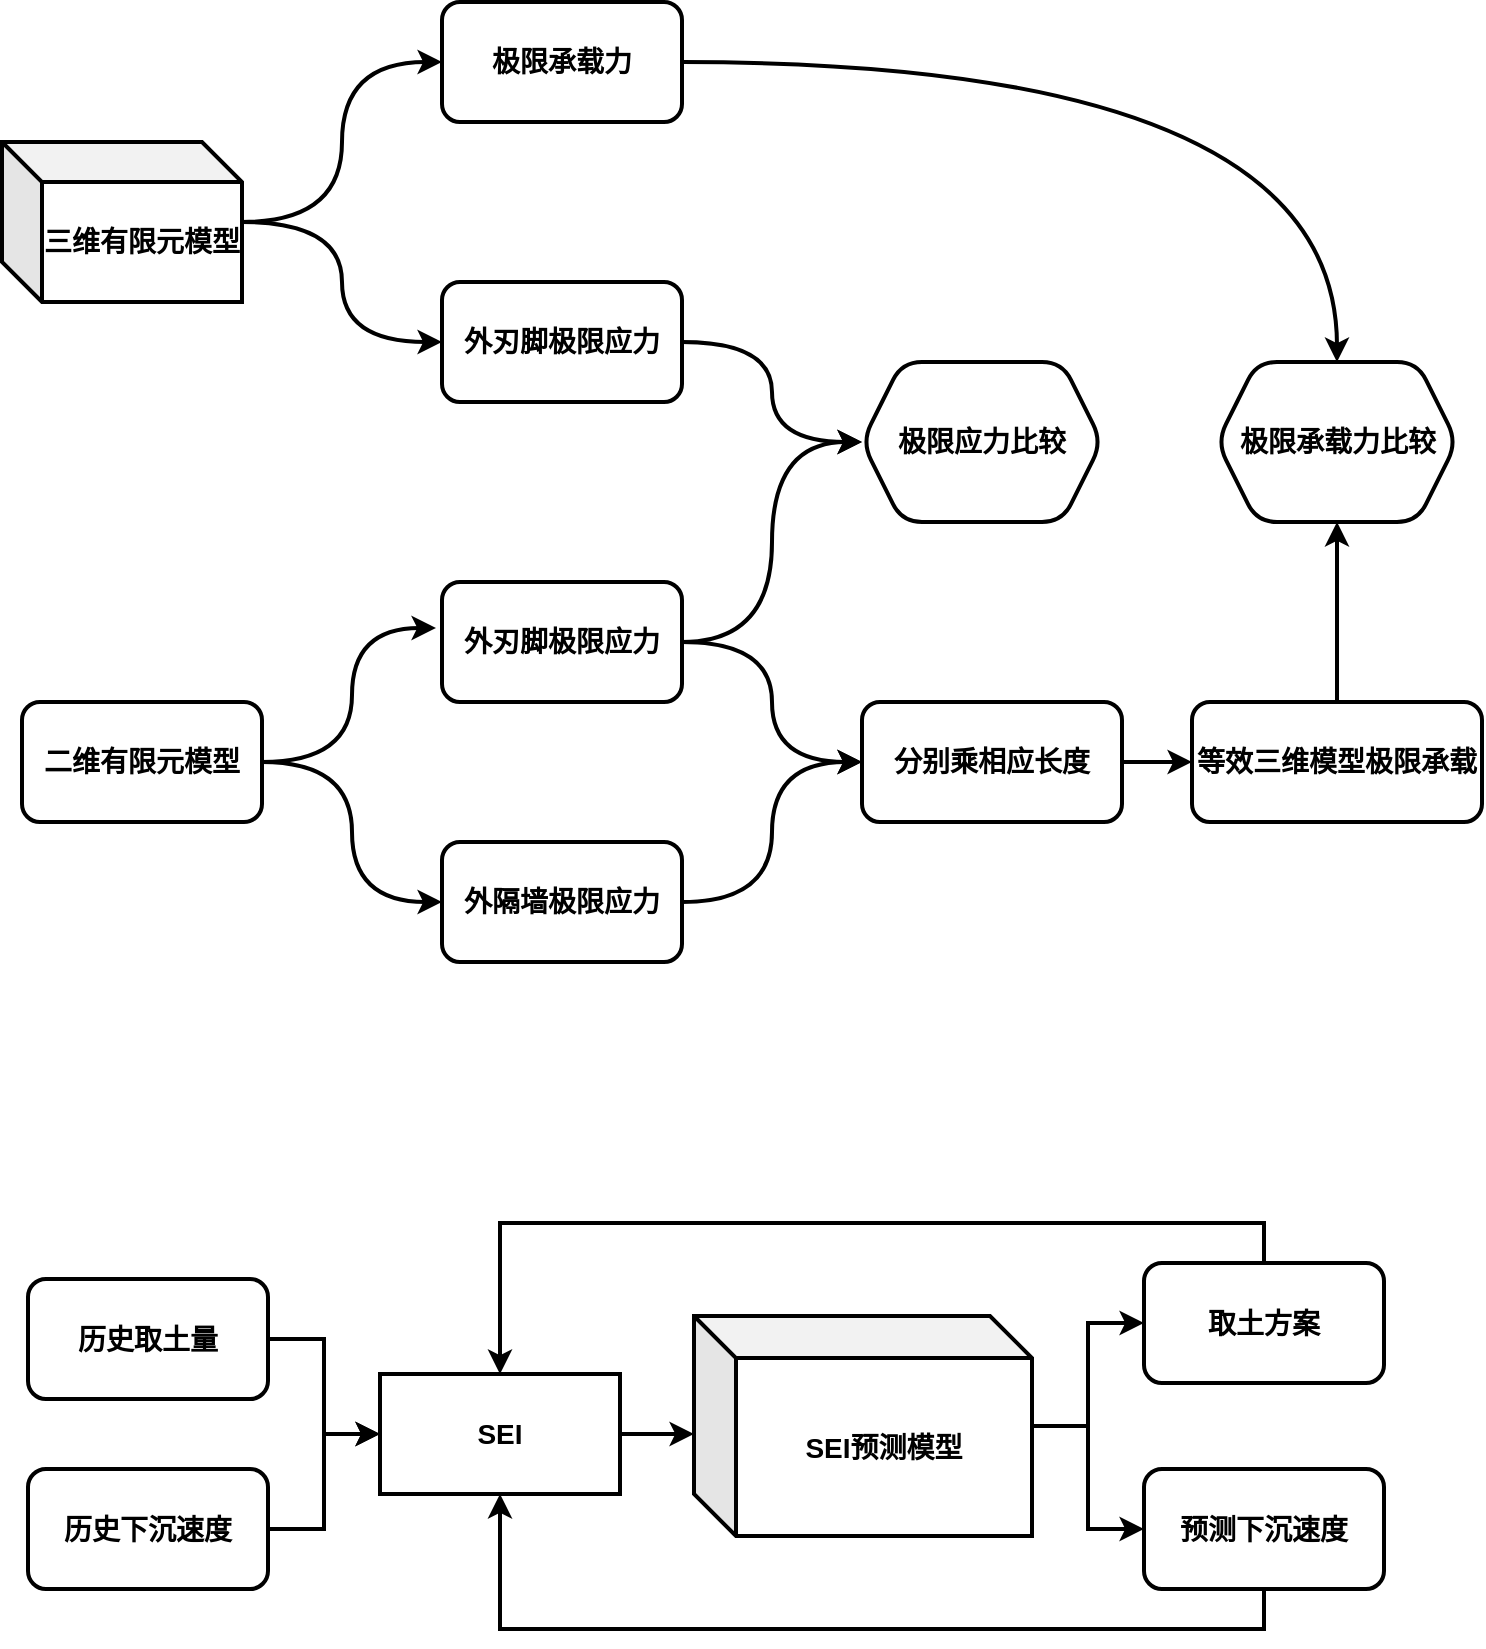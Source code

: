 <mxfile version="15.3.0" type="github"><diagram id="kkby1-pIhW4591fPjMpG" name="Page-1"><mxGraphModel dx="942" dy="583" grid="0" gridSize="10" guides="1" tooltips="0" connect="1" arrows="1" fold="1" page="0" pageScale="1" pageWidth="827" pageHeight="1169" math="0" shadow="0"><root><mxCell id="0"/><mxCell id="1" parent="0"/><mxCell id="zLAlRyljXS-3g5k5XbjF-33" style="edgeStyle=orthogonalEdgeStyle;curved=1;rounded=1;orthogonalLoop=1;jettySize=auto;html=1;fontSize=14;endSize=6;strokeWidth=2;" parent="1" source="zLAlRyljXS-3g5k5XbjF-2" target="zLAlRyljXS-3g5k5XbjF-32" edge="1"><mxGeometry relative="1" as="geometry"/></mxCell><mxCell id="zLAlRyljXS-3g5k5XbjF-2" value="极限承载力" style="whiteSpace=wrap;html=1;rounded=1;fontSize=14;fontStyle=1;strokeWidth=2;" parent="1" vertex="1"><mxGeometry x="290" y="50" width="120" height="60" as="geometry"/></mxCell><mxCell id="zLAlRyljXS-3g5k5XbjF-30" style="edgeStyle=orthogonalEdgeStyle;curved=1;rounded=1;orthogonalLoop=1;jettySize=auto;html=1;entryX=0;entryY=0.5;entryDx=0;entryDy=0;fontSize=14;endSize=6;strokeWidth=2;" parent="1" source="zLAlRyljXS-3g5k5XbjF-3" target="zLAlRyljXS-3g5k5XbjF-27" edge="1"><mxGeometry relative="1" as="geometry"/></mxCell><mxCell id="zLAlRyljXS-3g5k5XbjF-3" value="外刃脚极限应力" style="whiteSpace=wrap;html=1;rounded=1;fontSize=14;fontStyle=1;strokeWidth=2;" parent="1" vertex="1"><mxGeometry x="290" y="190" width="120" height="60" as="geometry"/></mxCell><mxCell id="zLAlRyljXS-3g5k5XbjF-10" style="edgeStyle=orthogonalEdgeStyle;orthogonalLoop=1;jettySize=auto;html=1;exitX=1;exitY=0.5;exitDx=0;exitDy=0;entryX=-0.025;entryY=0.383;entryDx=0;entryDy=0;entryPerimeter=0;curved=1;strokeWidth=2;" parent="1" source="zLAlRyljXS-3g5k5XbjF-4" target="zLAlRyljXS-3g5k5XbjF-5" edge="1"><mxGeometry relative="1" as="geometry"/></mxCell><mxCell id="zLAlRyljXS-3g5k5XbjF-11" style="edgeStyle=orthogonalEdgeStyle;orthogonalLoop=1;jettySize=auto;html=1;entryX=0;entryY=0.5;entryDx=0;entryDy=0;curved=1;strokeWidth=2;" parent="1" source="zLAlRyljXS-3g5k5XbjF-4" target="zLAlRyljXS-3g5k5XbjF-6" edge="1"><mxGeometry relative="1" as="geometry"/></mxCell><mxCell id="zLAlRyljXS-3g5k5XbjF-4" value="二维有限元模型" style="whiteSpace=wrap;html=1;rounded=1;fontSize=14;fontStyle=1;strokeWidth=2;" parent="1" vertex="1"><mxGeometry x="80" y="400" width="120" height="60" as="geometry"/></mxCell><mxCell id="zLAlRyljXS-3g5k5XbjF-15" style="edgeStyle=orthogonalEdgeStyle;orthogonalLoop=1;jettySize=auto;html=1;entryX=0;entryY=0.5;entryDx=0;entryDy=0;curved=1;strokeWidth=2;" parent="1" source="zLAlRyljXS-3g5k5XbjF-5" target="zLAlRyljXS-3g5k5XbjF-14" edge="1"><mxGeometry relative="1" as="geometry"/></mxCell><mxCell id="zLAlRyljXS-3g5k5XbjF-31" style="edgeStyle=orthogonalEdgeStyle;curved=1;rounded=1;orthogonalLoop=1;jettySize=auto;html=1;entryX=0;entryY=0.5;entryDx=0;entryDy=0;fontSize=14;endSize=6;strokeWidth=2;" parent="1" source="zLAlRyljXS-3g5k5XbjF-5" target="zLAlRyljXS-3g5k5XbjF-27" edge="1"><mxGeometry relative="1" as="geometry"/></mxCell><mxCell id="zLAlRyljXS-3g5k5XbjF-5" value="外刃脚极限应力" style="whiteSpace=wrap;html=1;rounded=1;fontSize=14;fontStyle=1;strokeWidth=2;" parent="1" vertex="1"><mxGeometry x="290" y="340" width="120" height="60" as="geometry"/></mxCell><mxCell id="zLAlRyljXS-3g5k5XbjF-16" style="edgeStyle=orthogonalEdgeStyle;orthogonalLoop=1;jettySize=auto;html=1;entryX=0;entryY=0.5;entryDx=0;entryDy=0;curved=1;strokeWidth=2;" parent="1" source="zLAlRyljXS-3g5k5XbjF-6" target="zLAlRyljXS-3g5k5XbjF-14" edge="1"><mxGeometry relative="1" as="geometry"/></mxCell><mxCell id="zLAlRyljXS-3g5k5XbjF-6" value="外隔墙极限应力" style="whiteSpace=wrap;html=1;rounded=1;fontSize=14;fontStyle=1;strokeWidth=2;" parent="1" vertex="1"><mxGeometry x="290" y="470" width="120" height="60" as="geometry"/></mxCell><mxCell id="zLAlRyljXS-3g5k5XbjF-12" style="edgeStyle=orthogonalEdgeStyle;orthogonalLoop=1;jettySize=auto;html=1;entryX=0;entryY=0.5;entryDx=0;entryDy=0;curved=1;endSize=6;strokeWidth=2;" parent="1" source="zLAlRyljXS-3g5k5XbjF-7" target="zLAlRyljXS-3g5k5XbjF-2" edge="1"><mxGeometry relative="1" as="geometry"/></mxCell><mxCell id="zLAlRyljXS-3g5k5XbjF-13" style="edgeStyle=orthogonalEdgeStyle;orthogonalLoop=1;jettySize=auto;html=1;entryX=0;entryY=0.5;entryDx=0;entryDy=0;curved=1;strokeWidth=2;" parent="1" source="zLAlRyljXS-3g5k5XbjF-7" target="zLAlRyljXS-3g5k5XbjF-3" edge="1"><mxGeometry relative="1" as="geometry"/></mxCell><mxCell id="zLAlRyljXS-3g5k5XbjF-7" value="三维有限元模型" style="shape=cube;whiteSpace=wrap;html=1;boundedLbl=1;backgroundOutline=1;darkOpacity=0.05;darkOpacity2=0.1;rounded=1;fontSize=14;fontStyle=1;strokeWidth=2;" parent="1" vertex="1"><mxGeometry x="70" y="120" width="120" height="80" as="geometry"/></mxCell><mxCell id="zLAlRyljXS-3g5k5XbjF-23" style="edgeStyle=orthogonalEdgeStyle;orthogonalLoop=1;jettySize=auto;html=1;exitX=1;exitY=0.5;exitDx=0;exitDy=0;entryX=0;entryY=0.5;entryDx=0;entryDy=0;curved=1;strokeWidth=2;" parent="1" source="zLAlRyljXS-3g5k5XbjF-14" target="zLAlRyljXS-3g5k5XbjF-22" edge="1"><mxGeometry relative="1" as="geometry"/></mxCell><mxCell id="zLAlRyljXS-3g5k5XbjF-14" value="分别乘相应长度" style="whiteSpace=wrap;html=1;rounded=1;fontSize=14;fontStyle=1;strokeWidth=2;" parent="1" vertex="1"><mxGeometry x="500" y="400" width="130" height="60" as="geometry"/></mxCell><mxCell id="zLAlRyljXS-3g5k5XbjF-24" style="edgeStyle=orthogonalEdgeStyle;orthogonalLoop=1;jettySize=auto;html=1;exitX=0.5;exitY=0;exitDx=0;exitDy=0;entryX=0.5;entryY=1;entryDx=0;entryDy=0;curved=1;strokeWidth=2;" parent="1" source="zLAlRyljXS-3g5k5XbjF-22" edge="1"><mxGeometry relative="1" as="geometry"><mxPoint x="737.5" y="310" as="targetPoint"/></mxGeometry></mxCell><mxCell id="zLAlRyljXS-3g5k5XbjF-22" value="等效三维模型极限承载" style="whiteSpace=wrap;html=1;rounded=1;fontSize=14;fontStyle=1;strokeWidth=2;" parent="1" vertex="1"><mxGeometry x="665" y="400" width="145" height="60" as="geometry"/></mxCell><mxCell id="zLAlRyljXS-3g5k5XbjF-27" value="极限应力比较" style="shape=hexagon;perimeter=hexagonPerimeter2;whiteSpace=wrap;html=1;fixedSize=1;rounded=1;fontSize=14;fontStyle=1;strokeWidth=2;" parent="1" vertex="1"><mxGeometry x="500" y="230" width="120" height="80" as="geometry"/></mxCell><mxCell id="zLAlRyljXS-3g5k5XbjF-32" value="极限承载力比较" style="shape=hexagon;perimeter=hexagonPerimeter2;whiteSpace=wrap;html=1;fixedSize=1;rounded=1;fontSize=14;fontStyle=1;strokeWidth=2;" parent="1" vertex="1"><mxGeometry x="677.5" y="230" width="120" height="80" as="geometry"/></mxCell><mxCell id="pC2x27BnGWZ1SlHGZ612-19" style="edgeStyle=orthogonalEdgeStyle;rounded=0;orthogonalLoop=1;jettySize=auto;html=1;strokeWidth=2;fontSize=14;fontStyle=1" edge="1" parent="1" source="pC2x27BnGWZ1SlHGZ612-13" target="pC2x27BnGWZ1SlHGZ612-15"><mxGeometry relative="1" as="geometry"/></mxCell><mxCell id="pC2x27BnGWZ1SlHGZ612-13" value="历史取土量" style="rounded=1;whiteSpace=wrap;html=1;strokeWidth=2;fontSize=14;fontStyle=1" vertex="1" parent="1"><mxGeometry x="83" y="688.5" width="120" height="60" as="geometry"/></mxCell><mxCell id="pC2x27BnGWZ1SlHGZ612-20" style="edgeStyle=orthogonalEdgeStyle;rounded=0;orthogonalLoop=1;jettySize=auto;html=1;exitX=1;exitY=0.5;exitDx=0;exitDy=0;strokeWidth=2;fontSize=14;fontStyle=1" edge="1" parent="1" source="pC2x27BnGWZ1SlHGZ612-14" target="pC2x27BnGWZ1SlHGZ612-15"><mxGeometry relative="1" as="geometry"/></mxCell><mxCell id="pC2x27BnGWZ1SlHGZ612-14" value="历史下沉速度" style="rounded=1;whiteSpace=wrap;html=1;strokeWidth=2;fontSize=14;fontStyle=1" vertex="1" parent="1"><mxGeometry x="83" y="783.5" width="120" height="60" as="geometry"/></mxCell><mxCell id="pC2x27BnGWZ1SlHGZ612-47" style="edgeStyle=orthogonalEdgeStyle;rounded=0;orthogonalLoop=1;jettySize=auto;html=1;entryX=0;entryY=0.536;entryDx=0;entryDy=0;entryPerimeter=0;strokeWidth=2;fontSize=14;fontStyle=1;" edge="1" parent="1" source="pC2x27BnGWZ1SlHGZ612-15" target="pC2x27BnGWZ1SlHGZ612-40"><mxGeometry relative="1" as="geometry"/></mxCell><mxCell id="pC2x27BnGWZ1SlHGZ612-15" value="SEI" style="rounded=0;whiteSpace=wrap;html=1;strokeWidth=2;fontSize=14;fontStyle=1" vertex="1" parent="1"><mxGeometry x="259" y="736" width="120" height="60" as="geometry"/></mxCell><mxCell id="pC2x27BnGWZ1SlHGZ612-24" style="edgeStyle=orthogonalEdgeStyle;rounded=0;orthogonalLoop=1;jettySize=auto;html=1;exitX=0.5;exitY=0;exitDx=0;exitDy=0;entryX=0.5;entryY=0;entryDx=0;entryDy=0;strokeWidth=2;fontSize=14;fontStyle=1" edge="1" parent="1" source="pC2x27BnGWZ1SlHGZ612-17" target="pC2x27BnGWZ1SlHGZ612-15"><mxGeometry relative="1" as="geometry"/></mxCell><mxCell id="pC2x27BnGWZ1SlHGZ612-17" value="取土方案" style="rounded=1;whiteSpace=wrap;html=1;strokeWidth=2;fontSize=14;fontStyle=1" vertex="1" parent="1"><mxGeometry x="641" y="680.5" width="120" height="60" as="geometry"/></mxCell><mxCell id="pC2x27BnGWZ1SlHGZ612-25" style="edgeStyle=orthogonalEdgeStyle;rounded=0;orthogonalLoop=1;jettySize=auto;html=1;exitX=0.5;exitY=1;exitDx=0;exitDy=0;entryX=0.5;entryY=1;entryDx=0;entryDy=0;strokeWidth=2;fontSize=14;fontStyle=1" edge="1" parent="1" source="pC2x27BnGWZ1SlHGZ612-18" target="pC2x27BnGWZ1SlHGZ612-15"><mxGeometry relative="1" as="geometry"/></mxCell><mxCell id="pC2x27BnGWZ1SlHGZ612-18" value="预测下沉速度" style="rounded=1;whiteSpace=wrap;html=1;strokeWidth=2;fontSize=14;fontStyle=1" vertex="1" parent="1"><mxGeometry x="641" y="783.5" width="120" height="60" as="geometry"/></mxCell><mxCell id="pC2x27BnGWZ1SlHGZ612-43" style="edgeStyle=orthogonalEdgeStyle;rounded=0;orthogonalLoop=1;jettySize=auto;html=1;strokeWidth=2;fontSize=14;fontStyle=1;" edge="1" parent="1" source="pC2x27BnGWZ1SlHGZ612-40" target="pC2x27BnGWZ1SlHGZ612-18"><mxGeometry relative="1" as="geometry"/></mxCell><mxCell id="pC2x27BnGWZ1SlHGZ612-44" style="edgeStyle=orthogonalEdgeStyle;rounded=0;orthogonalLoop=1;jettySize=auto;html=1;strokeWidth=2;fontSize=14;fontStyle=1;" edge="1" parent="1" source="pC2x27BnGWZ1SlHGZ612-40" target="pC2x27BnGWZ1SlHGZ612-17"><mxGeometry relative="1" as="geometry"/></mxCell><mxCell id="pC2x27BnGWZ1SlHGZ612-40" value="SEI预测模型" style="shape=cube;whiteSpace=wrap;html=1;boundedLbl=1;backgroundOutline=1;darkOpacity=0.05;darkOpacity2=0.1;size=21;strokeWidth=2;fontSize=14;fontStyle=1;" vertex="1" parent="1"><mxGeometry x="416" y="707" width="169" height="110" as="geometry"/></mxCell></root></mxGraphModel></diagram></mxfile>